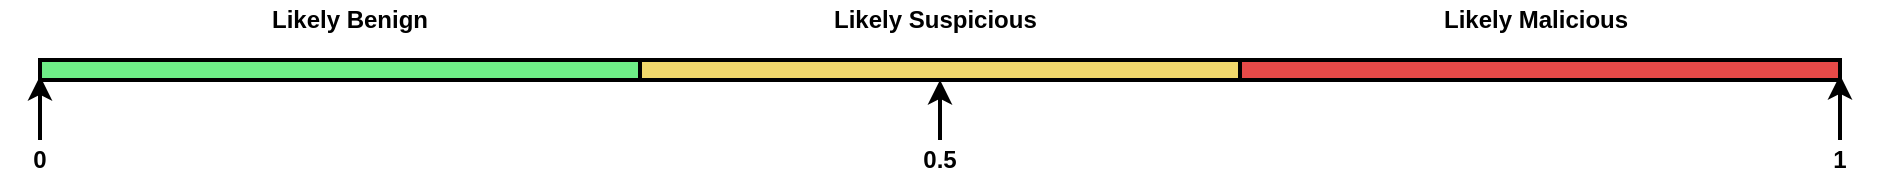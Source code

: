 <mxfile version="10.6.8" type="device"><diagram id="AvvqGVNfap1tBu0DGaOo" name="Page-1"><mxGraphModel dx="1232" dy="607" grid="1" gridSize="10" guides="1" tooltips="1" connect="1" arrows="1" fold="1" page="1" pageScale="1" pageWidth="1100" pageHeight="850" math="0" shadow="0"><root><mxCell id="0"/><mxCell id="1" parent="0"/><mxCell id="M5sp7wAQSe5eJUTEFhbU-10" style="edgeStyle=orthogonalEdgeStyle;rounded=0;orthogonalLoop=1;jettySize=auto;html=1;exitX=0.5;exitY=0;exitDx=0;exitDy=0;entryX=0.5;entryY=1;entryDx=0;entryDy=0;strokeWidth=2;" parent="1" source="M5sp7wAQSe5eJUTEFhbU-2" target="M5sp7wAQSe5eJUTEFhbU-15" edge="1"><mxGeometry relative="1" as="geometry"><mxPoint x="480" y="220" as="targetPoint"/></mxGeometry></mxCell><mxCell id="M5sp7wAQSe5eJUTEFhbU-2" value="0.5&lt;br&gt;" style="text;html=1;strokeColor=none;fillColor=none;align=center;verticalAlign=middle;whiteSpace=wrap;rounded=0;fontStyle=1" parent="1" vertex="1"><mxGeometry x="490" y="250" width="40" height="20" as="geometry"/></mxCell><mxCell id="M5sp7wAQSe5eJUTEFhbU-9" style="edgeStyle=orthogonalEdgeStyle;rounded=0;orthogonalLoop=1;jettySize=auto;html=1;exitX=0.5;exitY=0;exitDx=0;exitDy=0;entryX=1;entryY=0.75;entryDx=0;entryDy=0;strokeWidth=2;" parent="1" source="M5sp7wAQSe5eJUTEFhbU-4" target="M5sp7wAQSe5eJUTEFhbU-16" edge="1"><mxGeometry relative="1" as="geometry"><mxPoint x="900" y="218" as="targetPoint"/></mxGeometry></mxCell><mxCell id="M5sp7wAQSe5eJUTEFhbU-4" value="1" style="text;html=1;strokeColor=none;fillColor=none;align=center;verticalAlign=middle;whiteSpace=wrap;rounded=0;fontStyle=1" parent="1" vertex="1"><mxGeometry x="940" y="250" width="40" height="20" as="geometry"/></mxCell><mxCell id="M5sp7wAQSe5eJUTEFhbU-8" style="edgeStyle=orthogonalEdgeStyle;rounded=0;orthogonalLoop=1;jettySize=auto;html=1;exitX=0.5;exitY=0;exitDx=0;exitDy=0;entryX=0;entryY=0.75;entryDx=0;entryDy=0;fontStyle=1;strokeWidth=2;" parent="1" source="M5sp7wAQSe5eJUTEFhbU-6" edge="1"><mxGeometry relative="1" as="geometry"><mxPoint x="60" y="218" as="targetPoint"/></mxGeometry></mxCell><mxCell id="M5sp7wAQSe5eJUTEFhbU-6" value="0" style="text;html=1;strokeColor=none;fillColor=none;align=center;verticalAlign=middle;whiteSpace=wrap;rounded=0;fontStyle=1" parent="1" vertex="1"><mxGeometry x="40" y="250" width="40" height="20" as="geometry"/></mxCell><mxCell id="M5sp7wAQSe5eJUTEFhbU-14" value="" style="rounded=0;whiteSpace=wrap;html=1;fillColor=#6fef87;strokeColor=#000000;strokeWidth=2;" parent="1" vertex="1"><mxGeometry x="60" y="210" width="300" height="10" as="geometry"/></mxCell><mxCell id="M5sp7wAQSe5eJUTEFhbU-15" value="" style="rounded=0;whiteSpace=wrap;html=1;fillColor=#f1d86c;strokeWidth=2;" parent="1" vertex="1"><mxGeometry x="360" y="210" width="300" height="10" as="geometry"/></mxCell><mxCell id="M5sp7wAQSe5eJUTEFhbU-16" value="" style="rounded=0;whiteSpace=wrap;html=1;fillColor=#e64a48;strokeWidth=2;" parent="1" vertex="1"><mxGeometry x="660" y="210" width="300" height="10" as="geometry"/></mxCell><mxCell id="M5sp7wAQSe5eJUTEFhbU-19" value="Likely Benign&lt;br&gt;" style="text;html=1;strokeColor=none;fillColor=none;align=center;verticalAlign=middle;whiteSpace=wrap;rounded=0;fontStyle=1" parent="1" vertex="1"><mxGeometry x="170" y="180" width="90" height="20" as="geometry"/></mxCell><mxCell id="M5sp7wAQSe5eJUTEFhbU-20" value="Likely Suspicious" style="text;html=1;resizable=0;points=[];autosize=1;align=left;verticalAlign=top;spacingTop=-4;fontStyle=1" parent="1" vertex="1"><mxGeometry x="455" y="180" width="110" height="10" as="geometry"/></mxCell><mxCell id="M5sp7wAQSe5eJUTEFhbU-21" value="Likely Malicious&lt;br&gt;" style="text;html=1;resizable=0;points=[];autosize=1;align=left;verticalAlign=top;spacingTop=-4;fontStyle=1" parent="1" vertex="1"><mxGeometry x="760" y="180" width="100" height="10" as="geometry"/></mxCell><mxCell id="M5sp7wAQSe5eJUTEFhbU-23" style="edgeStyle=orthogonalEdgeStyle;rounded=0;orthogonalLoop=1;jettySize=auto;html=1;exitX=0.5;exitY=1;exitDx=0;exitDy=0;strokeWidth=2;" parent="1" source="M5sp7wAQSe5eJUTEFhbU-19" target="M5sp7wAQSe5eJUTEFhbU-19" edge="1"><mxGeometry relative="1" as="geometry"/></mxCell></root></mxGraphModel></diagram></mxfile>